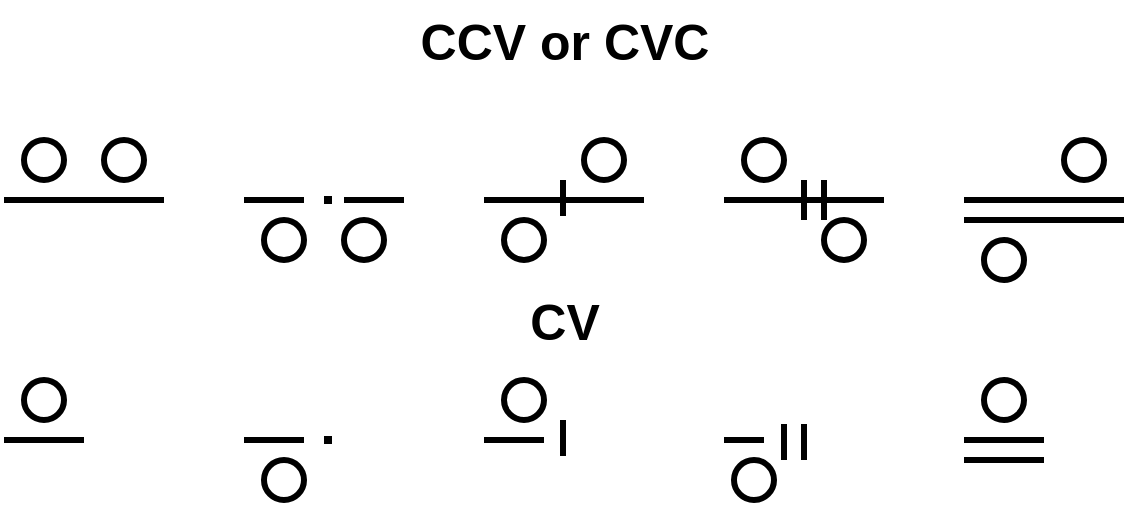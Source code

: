 <mxfile version="26.0.2">
  <diagram name="Page-1" id="6Dzbcq-4RgbVjZp-rb9u">
    <mxGraphModel dx="1400" dy="701" grid="1" gridSize="10" guides="1" tooltips="1" connect="1" arrows="1" fold="1" page="1" pageScale="1" pageWidth="850" pageHeight="1100" math="0" shadow="0">
      <root>
        <mxCell id="0" />
        <mxCell id="1" parent="0" />
        <mxCell id="q_-g7FmIRHjHmVn2Ficr-1" value="" style="endArrow=none;html=1;rounded=0;strokeWidth=3;" parent="1" edge="1">
          <mxGeometry width="50" height="50" relative="1" as="geometry">
            <mxPoint x="160" y="200" as="sourcePoint" />
            <mxPoint x="240" y="200" as="targetPoint" />
          </mxGeometry>
        </mxCell>
        <mxCell id="q_-g7FmIRHjHmVn2Ficr-2" value="" style="endArrow=none;html=1;rounded=0;strokeWidth=3;" parent="1" edge="1">
          <mxGeometry width="50" height="50" relative="1" as="geometry">
            <mxPoint x="280" y="200" as="sourcePoint" />
            <mxPoint x="310" y="200" as="targetPoint" />
          </mxGeometry>
        </mxCell>
        <mxCell id="q_-g7FmIRHjHmVn2Ficr-3" value="" style="endArrow=none;html=1;rounded=0;strokeWidth=3;" parent="1" edge="1">
          <mxGeometry width="50" height="50" relative="1" as="geometry">
            <mxPoint x="330" y="200" as="sourcePoint" />
            <mxPoint x="360" y="200" as="targetPoint" />
          </mxGeometry>
        </mxCell>
        <mxCell id="q_-g7FmIRHjHmVn2Ficr-7" value="" style="endArrow=none;dashed=1;html=1;dashPattern=1 3;strokeWidth=4;rounded=0;" parent="1" edge="1">
          <mxGeometry width="50" height="50" relative="1" as="geometry">
            <mxPoint x="320" y="200" as="sourcePoint" />
            <mxPoint x="330" y="200" as="targetPoint" />
          </mxGeometry>
        </mxCell>
        <mxCell id="q_-g7FmIRHjHmVn2Ficr-8" value="" style="endArrow=none;html=1;rounded=0;strokeWidth=3;" parent="1" edge="1">
          <mxGeometry width="50" height="50" relative="1" as="geometry">
            <mxPoint x="400" y="200" as="sourcePoint" />
            <mxPoint x="480" y="200" as="targetPoint" />
          </mxGeometry>
        </mxCell>
        <mxCell id="q_-g7FmIRHjHmVn2Ficr-10" value="" style="endArrow=none;html=1;rounded=0;strokeWidth=3;" parent="1" edge="1">
          <mxGeometry width="50" height="50" relative="1" as="geometry">
            <mxPoint x="439.5" y="190" as="sourcePoint" />
            <mxPoint x="439.5" y="208" as="targetPoint" />
          </mxGeometry>
        </mxCell>
        <mxCell id="q_-g7FmIRHjHmVn2Ficr-11" value="" style="endArrow=none;html=1;rounded=0;strokeWidth=3;" parent="1" edge="1">
          <mxGeometry width="50" height="50" relative="1" as="geometry">
            <mxPoint x="640" y="200" as="sourcePoint" />
            <mxPoint x="720" y="200" as="targetPoint" />
          </mxGeometry>
        </mxCell>
        <mxCell id="q_-g7FmIRHjHmVn2Ficr-12" value="" style="endArrow=none;html=1;rounded=0;strokeWidth=3;" parent="1" edge="1">
          <mxGeometry width="50" height="50" relative="1" as="geometry">
            <mxPoint x="640" y="210" as="sourcePoint" />
            <mxPoint x="720" y="210" as="targetPoint" />
          </mxGeometry>
        </mxCell>
        <mxCell id="q_-g7FmIRHjHmVn2Ficr-13" value="" style="endArrow=none;html=1;rounded=0;strokeWidth=3;" parent="1" edge="1">
          <mxGeometry width="50" height="50" relative="1" as="geometry">
            <mxPoint x="520" y="200" as="sourcePoint" />
            <mxPoint x="600" y="200" as="targetPoint" />
          </mxGeometry>
        </mxCell>
        <mxCell id="q_-g7FmIRHjHmVn2Ficr-14" value="" style="ellipse;whiteSpace=wrap;html=1;aspect=fixed;strokeWidth=3;" parent="1" vertex="1">
          <mxGeometry x="170" y="170" width="20" height="20" as="geometry" />
        </mxCell>
        <mxCell id="q_-g7FmIRHjHmVn2Ficr-16" value="" style="ellipse;whiteSpace=wrap;html=1;aspect=fixed;strokeWidth=3;" parent="1" vertex="1">
          <mxGeometry x="290" y="210" width="20" height="20" as="geometry" />
        </mxCell>
        <mxCell id="q_-g7FmIRHjHmVn2Ficr-17" value="" style="ellipse;whiteSpace=wrap;html=1;aspect=fixed;strokeWidth=3;" parent="1" vertex="1">
          <mxGeometry x="330" y="210" width="20" height="20" as="geometry" />
        </mxCell>
        <mxCell id="q_-g7FmIRHjHmVn2Ficr-18" value="" style="ellipse;whiteSpace=wrap;html=1;aspect=fixed;strokeWidth=3;" parent="1" vertex="1">
          <mxGeometry x="450" y="170" width="20" height="20" as="geometry" />
        </mxCell>
        <mxCell id="q_-g7FmIRHjHmVn2Ficr-23" value="" style="ellipse;whiteSpace=wrap;html=1;aspect=fixed;strokeWidth=3;" parent="1" vertex="1">
          <mxGeometry x="210" y="170" width="20" height="20" as="geometry" />
        </mxCell>
        <mxCell id="q_-g7FmIRHjHmVn2Ficr-27" value="" style="ellipse;whiteSpace=wrap;html=1;aspect=fixed;strokeWidth=3;" parent="1" vertex="1">
          <mxGeometry x="410" y="210" width="20" height="20" as="geometry" />
        </mxCell>
        <mxCell id="q_-g7FmIRHjHmVn2Ficr-32" value="" style="ellipse;whiteSpace=wrap;html=1;aspect=fixed;strokeWidth=3;" parent="1" vertex="1">
          <mxGeometry x="530" y="170" width="20" height="20" as="geometry" />
        </mxCell>
        <mxCell id="q_-g7FmIRHjHmVn2Ficr-33" value="" style="ellipse;whiteSpace=wrap;html=1;aspect=fixed;strokeWidth=3;" parent="1" vertex="1">
          <mxGeometry x="570" y="210" width="20" height="20" as="geometry" />
        </mxCell>
        <mxCell id="q_-g7FmIRHjHmVn2Ficr-34" value="" style="ellipse;whiteSpace=wrap;html=1;aspect=fixed;strokeWidth=3;" parent="1" vertex="1">
          <mxGeometry x="650" y="220" width="20" height="20" as="geometry" />
        </mxCell>
        <mxCell id="q_-g7FmIRHjHmVn2Ficr-38" value="" style="ellipse;whiteSpace=wrap;html=1;aspect=fixed;strokeWidth=3;" parent="1" vertex="1">
          <mxGeometry x="690" y="170" width="20" height="20" as="geometry" />
        </mxCell>
        <mxCell id="q_-g7FmIRHjHmVn2Ficr-41" value="CCV or CVC" style="text;html=1;align=center;verticalAlign=middle;resizable=0;points=[];autosize=1;strokeColor=none;fillColor=none;fontSize=25;fontStyle=1" parent="1" vertex="1">
          <mxGeometry x="355" y="100" width="170" height="40" as="geometry" />
        </mxCell>
        <mxCell id="zy7QHKZSoRpJMF7hpVRj-1" value="CV" style="text;html=1;align=center;verticalAlign=middle;resizable=0;points=[];autosize=1;strokeColor=none;fillColor=none;fontSize=25;fontStyle=1" vertex="1" parent="1">
          <mxGeometry x="410" y="240" width="60" height="40" as="geometry" />
        </mxCell>
        <mxCell id="zy7QHKZSoRpJMF7hpVRj-2" value="" style="endArrow=none;html=1;rounded=0;strokeWidth=3;" edge="1" parent="1">
          <mxGeometry width="50" height="50" relative="1" as="geometry">
            <mxPoint x="160" y="320" as="sourcePoint" />
            <mxPoint x="200" y="320" as="targetPoint" />
          </mxGeometry>
        </mxCell>
        <mxCell id="zy7QHKZSoRpJMF7hpVRj-3" value="" style="ellipse;whiteSpace=wrap;html=1;aspect=fixed;strokeWidth=3;" vertex="1" parent="1">
          <mxGeometry x="170" y="290" width="20" height="20" as="geometry" />
        </mxCell>
        <mxCell id="zy7QHKZSoRpJMF7hpVRj-4" value="" style="endArrow=none;html=1;rounded=0;strokeWidth=3;" edge="1" parent="1">
          <mxGeometry width="50" height="50" relative="1" as="geometry">
            <mxPoint x="280" y="320" as="sourcePoint" />
            <mxPoint x="310" y="320" as="targetPoint" />
          </mxGeometry>
        </mxCell>
        <mxCell id="zy7QHKZSoRpJMF7hpVRj-6" value="" style="endArrow=none;dashed=1;html=1;dashPattern=1 3;strokeWidth=4;rounded=0;" edge="1" parent="1">
          <mxGeometry width="50" height="50" relative="1" as="geometry">
            <mxPoint x="320" y="320" as="sourcePoint" />
            <mxPoint x="330" y="320" as="targetPoint" />
          </mxGeometry>
        </mxCell>
        <mxCell id="zy7QHKZSoRpJMF7hpVRj-7" value="" style="ellipse;whiteSpace=wrap;html=1;aspect=fixed;strokeWidth=3;" vertex="1" parent="1">
          <mxGeometry x="290" y="330" width="20" height="20" as="geometry" />
        </mxCell>
        <mxCell id="zy7QHKZSoRpJMF7hpVRj-8" value="" style="endArrow=none;html=1;rounded=0;strokeWidth=3;" edge="1" parent="1">
          <mxGeometry width="50" height="50" relative="1" as="geometry">
            <mxPoint x="400" y="320" as="sourcePoint" />
            <mxPoint x="430" y="320" as="targetPoint" />
          </mxGeometry>
        </mxCell>
        <mxCell id="zy7QHKZSoRpJMF7hpVRj-11" value="" style="endArrow=none;html=1;rounded=0;strokeWidth=3;" edge="1" parent="1">
          <mxGeometry width="50" height="50" relative="1" as="geometry">
            <mxPoint x="560" y="210" as="sourcePoint" />
            <mxPoint x="560" y="190" as="targetPoint" />
          </mxGeometry>
        </mxCell>
        <mxCell id="zy7QHKZSoRpJMF7hpVRj-12" value="" style="endArrow=none;html=1;rounded=0;strokeWidth=3;" edge="1" parent="1">
          <mxGeometry width="50" height="50" relative="1" as="geometry">
            <mxPoint x="570" y="210" as="sourcePoint" />
            <mxPoint x="570" y="190" as="targetPoint" />
          </mxGeometry>
        </mxCell>
        <mxCell id="zy7QHKZSoRpJMF7hpVRj-13" value="" style="endArrow=none;html=1;rounded=0;strokeWidth=3;" edge="1" parent="1">
          <mxGeometry width="50" height="50" relative="1" as="geometry">
            <mxPoint x="439.5" y="310" as="sourcePoint" />
            <mxPoint x="439.5" y="328" as="targetPoint" />
          </mxGeometry>
        </mxCell>
        <mxCell id="zy7QHKZSoRpJMF7hpVRj-16" value="" style="endArrow=none;html=1;rounded=0;strokeWidth=3;" edge="1" parent="1">
          <mxGeometry width="50" height="50" relative="1" as="geometry">
            <mxPoint x="540" y="320" as="sourcePoint" />
            <mxPoint x="520" y="320" as="targetPoint" />
          </mxGeometry>
        </mxCell>
        <mxCell id="zy7QHKZSoRpJMF7hpVRj-17" value="" style="endArrow=none;html=1;rounded=0;strokeWidth=3;" edge="1" parent="1">
          <mxGeometry width="50" height="50" relative="1" as="geometry">
            <mxPoint x="550" y="312" as="sourcePoint" />
            <mxPoint x="550" y="330" as="targetPoint" />
          </mxGeometry>
        </mxCell>
        <mxCell id="zy7QHKZSoRpJMF7hpVRj-18" value="" style="endArrow=none;html=1;rounded=0;strokeWidth=3;" edge="1" parent="1">
          <mxGeometry width="50" height="50" relative="1" as="geometry">
            <mxPoint x="560" y="312" as="sourcePoint" />
            <mxPoint x="560" y="330" as="targetPoint" />
          </mxGeometry>
        </mxCell>
        <mxCell id="zy7QHKZSoRpJMF7hpVRj-19" value="" style="endArrow=none;html=1;rounded=0;strokeWidth=3;" edge="1" parent="1">
          <mxGeometry width="50" height="50" relative="1" as="geometry">
            <mxPoint x="640" y="320" as="sourcePoint" />
            <mxPoint x="680" y="320" as="targetPoint" />
          </mxGeometry>
        </mxCell>
        <mxCell id="zy7QHKZSoRpJMF7hpVRj-20" value="" style="endArrow=none;html=1;rounded=0;strokeWidth=3;" edge="1" parent="1">
          <mxGeometry width="50" height="50" relative="1" as="geometry">
            <mxPoint x="640" y="330" as="sourcePoint" />
            <mxPoint x="680" y="330" as="targetPoint" />
          </mxGeometry>
        </mxCell>
        <mxCell id="zy7QHKZSoRpJMF7hpVRj-21" value="" style="ellipse;whiteSpace=wrap;html=1;aspect=fixed;strokeWidth=3;" vertex="1" parent="1">
          <mxGeometry x="410" y="290" width="20" height="20" as="geometry" />
        </mxCell>
        <mxCell id="zy7QHKZSoRpJMF7hpVRj-23" value="" style="ellipse;whiteSpace=wrap;html=1;aspect=fixed;strokeWidth=3;" vertex="1" parent="1">
          <mxGeometry x="525" y="330" width="20" height="20" as="geometry" />
        </mxCell>
        <mxCell id="zy7QHKZSoRpJMF7hpVRj-24" value="" style="ellipse;whiteSpace=wrap;html=1;aspect=fixed;strokeWidth=3;" vertex="1" parent="1">
          <mxGeometry x="650" y="290" width="20" height="20" as="geometry" />
        </mxCell>
      </root>
    </mxGraphModel>
  </diagram>
</mxfile>
